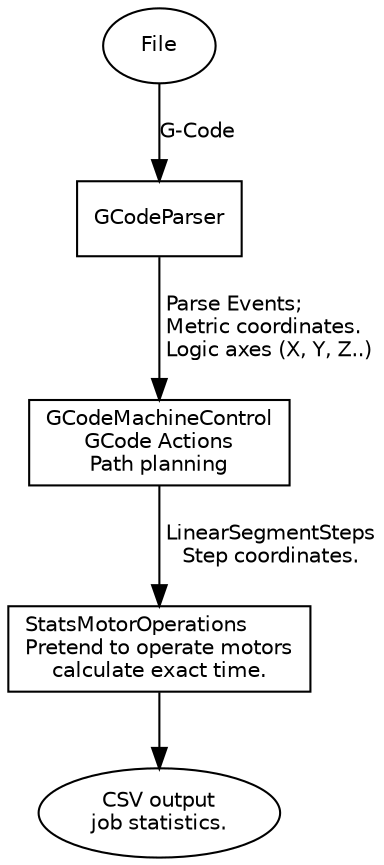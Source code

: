 digraph beagleg {
    node [fontsize=10, fontname="Helvetica"];
    edge [fontsize=10, fontname="Helvetica"];

    {
       node [ shape=box ];
       GCodeParser;
       GCodeMachineControl [ label = "GCodeMachineControl\nGCode Actions\nPath planning"];
       MotorOperations  [label = "StatsMotorOperations\lPretend to operate motors\lcalculate exact time."];
    }      

    CSVOut [ label = "CSV output\njob statistics."]
    File -> GCodeParser [ label="G-Code"];

    {
      GCodeParser -> GCodeMachineControl [ label=" Parse Events;\l Metric coordinates.\l Logic axes (X, Y, Z..)"];
      GCodeMachineControl -> MotorOperations [ label = " LinearSegmentSteps\l Step coordinates." ]
      MotorOperations -> CSVOut;
    }
}
